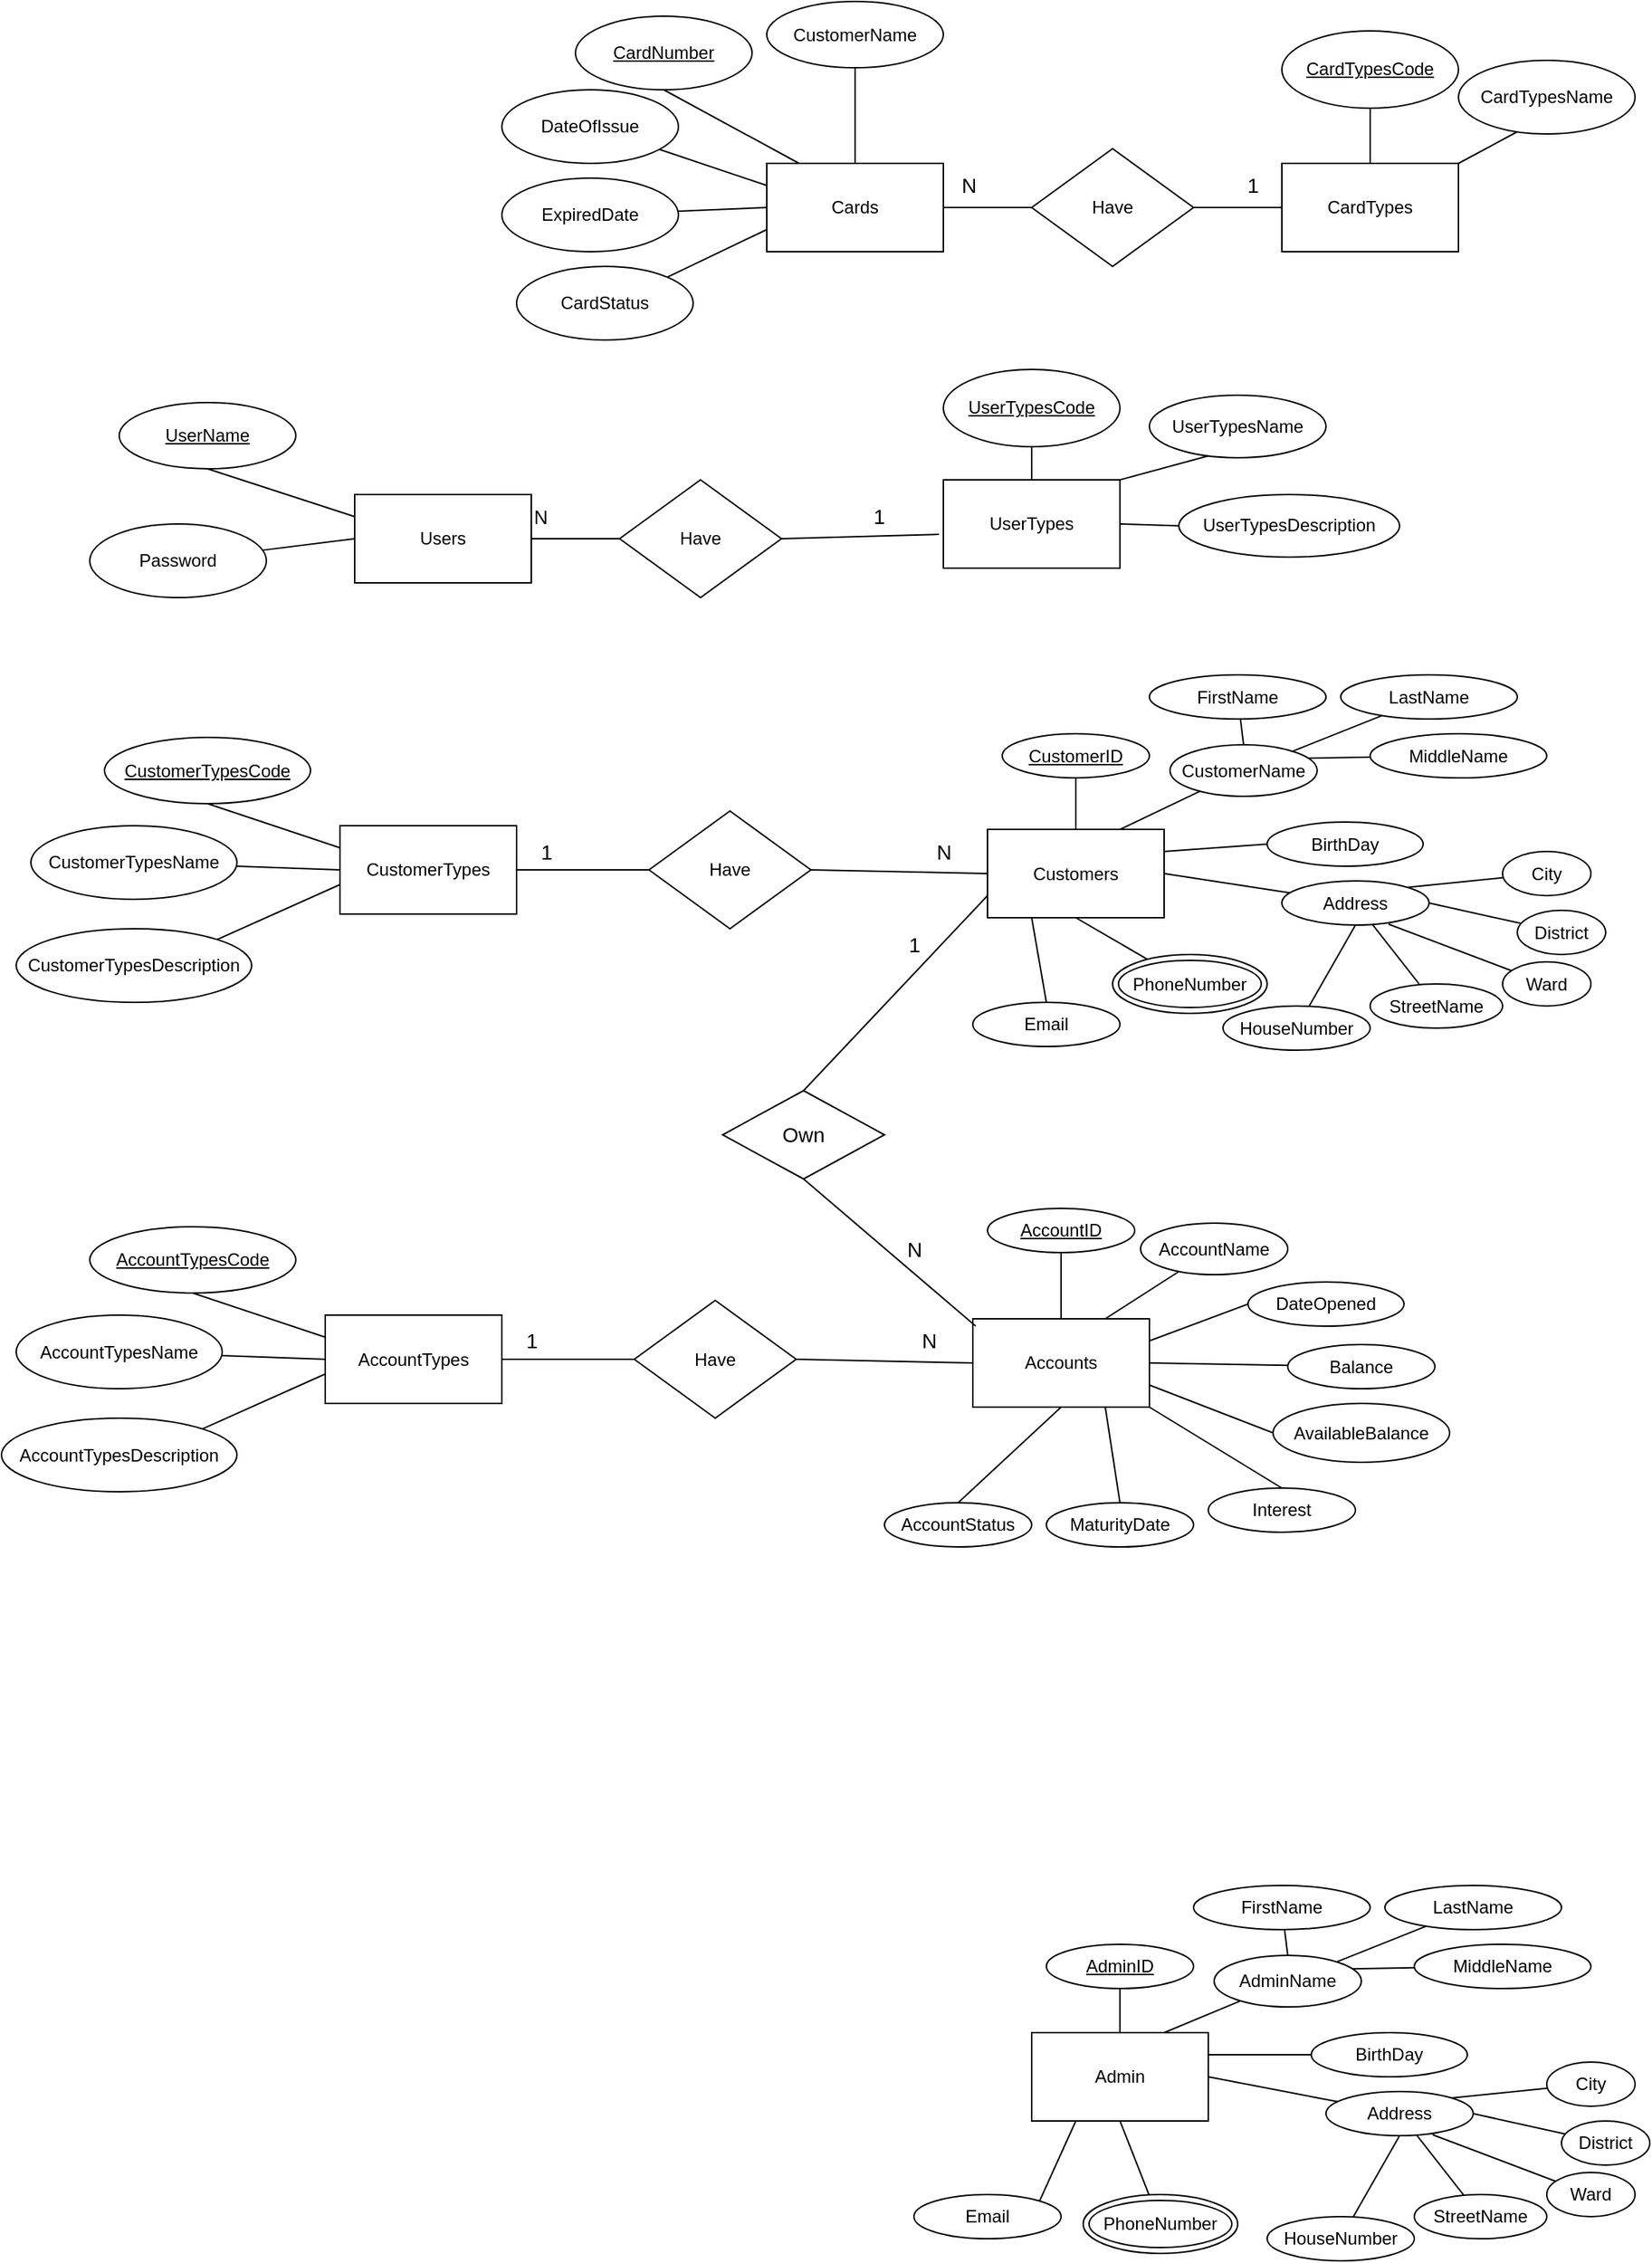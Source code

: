 <mxfile version="14.3.0" type="github">
  <diagram id="8FJ0bB70btWS82wDkIWX" name="Page-1">
    <mxGraphModel dx="2129" dy="794" grid="1" gridSize="10" guides="1" tooltips="1" connect="1" arrows="1" fold="1" page="1" pageScale="1" pageWidth="827" pageHeight="1169" math="0" shadow="0">
      <root>
        <mxCell id="0" />
        <mxCell id="1" parent="0" />
        <mxCell id="apnzIHP3aybxU7VDY7QM-1" value="Cards" style="rounded=0;whiteSpace=wrap;html=1;" parent="1" vertex="1">
          <mxGeometry x="140" y="150" width="120" height="60" as="geometry" />
        </mxCell>
        <mxCell id="apnzIHP3aybxU7VDY7QM-2" value="&lt;u&gt;CardNumber&lt;/u&gt;" style="ellipse;whiteSpace=wrap;html=1;" parent="1" vertex="1">
          <mxGeometry x="10" y="50" width="120" height="50" as="geometry" />
        </mxCell>
        <mxCell id="apnzIHP3aybxU7VDY7QM-3" value="CustomerName" style="ellipse;whiteSpace=wrap;html=1;" parent="1" vertex="1">
          <mxGeometry x="140" y="40" width="120" height="45" as="geometry" />
        </mxCell>
        <mxCell id="apnzIHP3aybxU7VDY7QM-6" value="" style="endArrow=none;html=1;entryX=0.5;entryY=1;entryDx=0;entryDy=0;exitX=0.183;exitY=0;exitDx=0;exitDy=0;exitPerimeter=0;" parent="1" source="apnzIHP3aybxU7VDY7QM-1" target="apnzIHP3aybxU7VDY7QM-2" edge="1">
          <mxGeometry width="50" height="50" relative="1" as="geometry">
            <mxPoint x="310" y="130" as="sourcePoint" />
            <mxPoint x="360" y="80" as="targetPoint" />
          </mxGeometry>
        </mxCell>
        <mxCell id="apnzIHP3aybxU7VDY7QM-7" value="" style="endArrow=none;html=1;entryX=0.5;entryY=1;entryDx=0;entryDy=0;exitX=0.5;exitY=0;exitDx=0;exitDy=0;" parent="1" source="apnzIHP3aybxU7VDY7QM-1" target="apnzIHP3aybxU7VDY7QM-3" edge="1">
          <mxGeometry width="50" height="50" relative="1" as="geometry">
            <mxPoint x="310" y="130" as="sourcePoint" />
            <mxPoint x="360" y="80" as="targetPoint" />
          </mxGeometry>
        </mxCell>
        <mxCell id="apnzIHP3aybxU7VDY7QM-8" value="CardTypes" style="rounded=0;whiteSpace=wrap;html=1;" parent="1" vertex="1">
          <mxGeometry x="490" y="150" width="120" height="60" as="geometry" />
        </mxCell>
        <mxCell id="apnzIHP3aybxU7VDY7QM-9" value="DateOfIssue" style="ellipse;whiteSpace=wrap;html=1;" parent="1" vertex="1">
          <mxGeometry x="-40" y="100" width="120" height="50" as="geometry" />
        </mxCell>
        <mxCell id="apnzIHP3aybxU7VDY7QM-10" value="" style="endArrow=none;html=1;entryX=0;entryY=0.25;entryDx=0;entryDy=0;" parent="1" source="apnzIHP3aybxU7VDY7QM-9" target="apnzIHP3aybxU7VDY7QM-1" edge="1">
          <mxGeometry width="50" height="50" relative="1" as="geometry">
            <mxPoint x="310" y="330" as="sourcePoint" />
            <mxPoint x="360" y="280" as="targetPoint" />
          </mxGeometry>
        </mxCell>
        <mxCell id="apnzIHP3aybxU7VDY7QM-11" value="ExpiredDate" style="ellipse;whiteSpace=wrap;html=1;" parent="1" vertex="1">
          <mxGeometry x="-40" y="160" width="120" height="50" as="geometry" />
        </mxCell>
        <mxCell id="apnzIHP3aybxU7VDY7QM-12" value="" style="endArrow=none;html=1;entryX=0;entryY=0.5;entryDx=0;entryDy=0;" parent="1" source="apnzIHP3aybxU7VDY7QM-11" target="apnzIHP3aybxU7VDY7QM-1" edge="1">
          <mxGeometry width="50" height="50" relative="1" as="geometry">
            <mxPoint x="310" y="330" as="sourcePoint" />
            <mxPoint x="360" y="280" as="targetPoint" />
          </mxGeometry>
        </mxCell>
        <mxCell id="apnzIHP3aybxU7VDY7QM-13" value="CardStatus" style="ellipse;whiteSpace=wrap;html=1;" parent="1" vertex="1">
          <mxGeometry x="-30" y="220" width="120" height="50" as="geometry" />
        </mxCell>
        <mxCell id="apnzIHP3aybxU7VDY7QM-14" value="" style="endArrow=none;html=1;entryX=0;entryY=0.75;entryDx=0;entryDy=0;exitX=1;exitY=0;exitDx=0;exitDy=0;" parent="1" source="apnzIHP3aybxU7VDY7QM-13" target="apnzIHP3aybxU7VDY7QM-1" edge="1">
          <mxGeometry width="50" height="50" relative="1" as="geometry">
            <mxPoint x="310" y="330" as="sourcePoint" />
            <mxPoint x="360" y="280" as="targetPoint" />
          </mxGeometry>
        </mxCell>
        <mxCell id="apnzIHP3aybxU7VDY7QM-15" value="CardTypesCode" style="ellipse;whiteSpace=wrap;html=1;fontStyle=4" parent="1" vertex="1">
          <mxGeometry x="490" y="60" width="120" height="52.5" as="geometry" />
        </mxCell>
        <mxCell id="apnzIHP3aybxU7VDY7QM-16" value="CardTypesName" style="ellipse;whiteSpace=wrap;html=1;" parent="1" vertex="1">
          <mxGeometry x="610" y="80" width="120" height="50" as="geometry" />
        </mxCell>
        <mxCell id="apnzIHP3aybxU7VDY7QM-17" value="" style="endArrow=none;html=1;exitX=0.5;exitY=0;exitDx=0;exitDy=0;" parent="1" source="apnzIHP3aybxU7VDY7QM-8" target="apnzIHP3aybxU7VDY7QM-15" edge="1">
          <mxGeometry width="50" height="50" relative="1" as="geometry">
            <mxPoint x="310" y="330" as="sourcePoint" />
            <mxPoint x="360" y="280" as="targetPoint" />
          </mxGeometry>
        </mxCell>
        <mxCell id="apnzIHP3aybxU7VDY7QM-18" value="" style="endArrow=none;html=1;entryX=0.333;entryY=0.97;entryDx=0;entryDy=0;entryPerimeter=0;exitX=1;exitY=0;exitDx=0;exitDy=0;" parent="1" source="apnzIHP3aybxU7VDY7QM-8" target="apnzIHP3aybxU7VDY7QM-16" edge="1">
          <mxGeometry width="50" height="50" relative="1" as="geometry">
            <mxPoint x="550" y="140" as="sourcePoint" />
            <mxPoint x="360" y="280" as="targetPoint" />
          </mxGeometry>
        </mxCell>
        <mxCell id="apnzIHP3aybxU7VDY7QM-21" value="Have" style="rhombus;whiteSpace=wrap;html=1;" parent="1" vertex="1">
          <mxGeometry x="320" y="140" width="110" height="80" as="geometry" />
        </mxCell>
        <mxCell id="apnzIHP3aybxU7VDY7QM-26" value="" style="endArrow=none;html=1;entryX=0;entryY=0.5;entryDx=0;entryDy=0;exitX=1;exitY=0.5;exitDx=0;exitDy=0;" parent="1" source="apnzIHP3aybxU7VDY7QM-21" target="apnzIHP3aybxU7VDY7QM-8" edge="1">
          <mxGeometry width="50" height="50" relative="1" as="geometry">
            <mxPoint x="310" y="330" as="sourcePoint" />
            <mxPoint x="360" y="280" as="targetPoint" />
          </mxGeometry>
        </mxCell>
        <mxCell id="apnzIHP3aybxU7VDY7QM-32" value="1" style="edgeLabel;html=1;align=center;verticalAlign=middle;resizable=0;points=[];fontSize=14;" parent="apnzIHP3aybxU7VDY7QM-26" vertex="1" connectable="0">
          <mxGeometry x="0.525" relative="1" as="geometry">
            <mxPoint x="-6" y="-15" as="offset" />
          </mxGeometry>
        </mxCell>
        <mxCell id="apnzIHP3aybxU7VDY7QM-27" value="" style="endArrow=none;html=1;entryX=0;entryY=0.5;entryDx=0;entryDy=0;exitX=1;exitY=0.5;exitDx=0;exitDy=0;" parent="1" source="apnzIHP3aybxU7VDY7QM-1" target="apnzIHP3aybxU7VDY7QM-21" edge="1">
          <mxGeometry width="50" height="50" relative="1" as="geometry">
            <mxPoint x="310" y="330" as="sourcePoint" />
            <mxPoint x="360" y="280" as="targetPoint" />
          </mxGeometry>
        </mxCell>
        <mxCell id="apnzIHP3aybxU7VDY7QM-31" value="N" style="edgeLabel;html=1;align=center;verticalAlign=middle;resizable=0;points=[];fontSize=14;" parent="apnzIHP3aybxU7VDY7QM-27" vertex="1" connectable="0">
          <mxGeometry x="-0.433" relative="1" as="geometry">
            <mxPoint y="-15" as="offset" />
          </mxGeometry>
        </mxCell>
        <mxCell id="dMuL6GvIcCYB4R016qpu-1" value="Users" style="rounded=0;whiteSpace=wrap;html=1;" parent="1" vertex="1">
          <mxGeometry x="-140" y="375" width="120" height="60" as="geometry" />
        </mxCell>
        <mxCell id="dMuL6GvIcCYB4R016qpu-3" value="&lt;u&gt;UserName&lt;/u&gt;" style="ellipse;whiteSpace=wrap;html=1;" parent="1" vertex="1">
          <mxGeometry x="-300" y="312.5" width="120" height="45" as="geometry" />
        </mxCell>
        <mxCell id="dMuL6GvIcCYB4R016qpu-5" value="" style="endArrow=none;html=1;entryX=0.5;entryY=1;entryDx=0;entryDy=0;exitX=0;exitY=0.25;exitDx=0;exitDy=0;" parent="1" source="dMuL6GvIcCYB4R016qpu-1" target="dMuL6GvIcCYB4R016qpu-3" edge="1">
          <mxGeometry width="50" height="50" relative="1" as="geometry">
            <mxPoint x="80" y="405" as="sourcePoint" />
            <mxPoint x="130" y="355" as="targetPoint" />
          </mxGeometry>
        </mxCell>
        <mxCell id="dMuL6GvIcCYB4R016qpu-6" value="Password" style="ellipse;whiteSpace=wrap;html=1;" parent="1" vertex="1">
          <mxGeometry x="-320" y="395" width="120" height="50" as="geometry" />
        </mxCell>
        <mxCell id="dMuL6GvIcCYB4R016qpu-7" value="" style="endArrow=none;html=1;entryX=0;entryY=0.5;entryDx=0;entryDy=0;" parent="1" source="dMuL6GvIcCYB4R016qpu-6" target="dMuL6GvIcCYB4R016qpu-1" edge="1">
          <mxGeometry width="50" height="50" relative="1" as="geometry">
            <mxPoint x="80" y="605" as="sourcePoint" />
            <mxPoint x="130" y="555" as="targetPoint" />
          </mxGeometry>
        </mxCell>
        <mxCell id="dMuL6GvIcCYB4R016qpu-19" value="UserTypes" style="rounded=0;whiteSpace=wrap;html=1;" parent="1" vertex="1">
          <mxGeometry x="260" y="365" width="120" height="60" as="geometry" />
        </mxCell>
        <mxCell id="dMuL6GvIcCYB4R016qpu-20" value="UserTypesCode" style="ellipse;whiteSpace=wrap;html=1;fontStyle=4" parent="1" vertex="1">
          <mxGeometry x="260" y="290" width="120" height="52.5" as="geometry" />
        </mxCell>
        <mxCell id="dMuL6GvIcCYB4R016qpu-21" value="UserTypesName" style="ellipse;whiteSpace=wrap;html=1;" parent="1" vertex="1">
          <mxGeometry x="400" y="307.5" width="120" height="42.5" as="geometry" />
        </mxCell>
        <mxCell id="dMuL6GvIcCYB4R016qpu-22" value="" style="endArrow=none;html=1;exitX=0.5;exitY=0;exitDx=0;exitDy=0;" parent="1" source="dMuL6GvIcCYB4R016qpu-19" target="dMuL6GvIcCYB4R016qpu-20" edge="1">
          <mxGeometry width="50" height="50" relative="1" as="geometry">
            <mxPoint x="80" y="560" as="sourcePoint" />
            <mxPoint x="130" y="510" as="targetPoint" />
          </mxGeometry>
        </mxCell>
        <mxCell id="dMuL6GvIcCYB4R016qpu-23" value="" style="endArrow=none;html=1;entryX=0.333;entryY=0.97;entryDx=0;entryDy=0;entryPerimeter=0;exitX=1;exitY=0;exitDx=0;exitDy=0;" parent="1" source="dMuL6GvIcCYB4R016qpu-19" target="dMuL6GvIcCYB4R016qpu-21" edge="1">
          <mxGeometry width="50" height="50" relative="1" as="geometry">
            <mxPoint x="320" y="370" as="sourcePoint" />
            <mxPoint x="130" y="510" as="targetPoint" />
          </mxGeometry>
        </mxCell>
        <mxCell id="dMuL6GvIcCYB4R016qpu-26" value="Have" style="rhombus;whiteSpace=wrap;html=1;" parent="1" vertex="1">
          <mxGeometry x="40" y="365" width="110" height="80" as="geometry" />
        </mxCell>
        <mxCell id="dMuL6GvIcCYB4R016qpu-29" value="" style="endArrow=none;html=1;entryX=-0.025;entryY=0.617;entryDx=0;entryDy=0;entryPerimeter=0;exitX=1;exitY=0.5;exitDx=0;exitDy=0;" parent="1" source="dMuL6GvIcCYB4R016qpu-26" target="dMuL6GvIcCYB4R016qpu-19" edge="1">
          <mxGeometry width="50" height="50" relative="1" as="geometry">
            <mxPoint x="120" y="345" as="sourcePoint" />
            <mxPoint x="170" y="295" as="targetPoint" />
          </mxGeometry>
        </mxCell>
        <mxCell id="dMuL6GvIcCYB4R016qpu-31" value="1" style="edgeLabel;html=1;align=center;verticalAlign=middle;resizable=0;points=[];fontSize=14;" parent="dMuL6GvIcCYB4R016qpu-29" vertex="1" connectable="0">
          <mxGeometry x="0.198" y="-1" relative="1" as="geometry">
            <mxPoint x="2.22" y="-14.22" as="offset" />
          </mxGeometry>
        </mxCell>
        <mxCell id="dMuL6GvIcCYB4R016qpu-30" value="" style="endArrow=none;html=1;exitX=1;exitY=0.5;exitDx=0;exitDy=0;entryX=0;entryY=0.5;entryDx=0;entryDy=0;" parent="1" source="dMuL6GvIcCYB4R016qpu-1" target="dMuL6GvIcCYB4R016qpu-26" edge="1">
          <mxGeometry width="50" height="50" relative="1" as="geometry">
            <mxPoint x="120" y="345" as="sourcePoint" />
            <mxPoint x="170" y="295" as="targetPoint" />
          </mxGeometry>
        </mxCell>
        <mxCell id="dMuL6GvIcCYB4R016qpu-33" value="N" style="edgeLabel;html=1;align=center;verticalAlign=middle;resizable=0;points=[];fontSize=13;" parent="dMuL6GvIcCYB4R016qpu-30" vertex="1" connectable="0">
          <mxGeometry x="-0.8" y="1" relative="1" as="geometry">
            <mxPoint y="-14" as="offset" />
          </mxGeometry>
        </mxCell>
        <mxCell id="WC9qsW2L4V1m9QsFSfCn-1" value="Admin" style="rounded=0;whiteSpace=wrap;html=1;" vertex="1" parent="1">
          <mxGeometry x="320" y="1420" width="120" height="60" as="geometry" />
        </mxCell>
        <mxCell id="WC9qsW2L4V1m9QsFSfCn-2" value="AdminID" style="ellipse;whiteSpace=wrap;html=1;fontStyle=4" vertex="1" parent="1">
          <mxGeometry x="330" y="1360" width="100" height="30" as="geometry" />
        </mxCell>
        <mxCell id="WC9qsW2L4V1m9QsFSfCn-3" value="AdminName" style="ellipse;whiteSpace=wrap;html=1;" vertex="1" parent="1">
          <mxGeometry x="444" y="1367.5" width="100" height="35" as="geometry" />
        </mxCell>
        <mxCell id="WC9qsW2L4V1m9QsFSfCn-4" value="BirthDay" style="ellipse;whiteSpace=wrap;html=1;" vertex="1" parent="1">
          <mxGeometry x="510" y="1420" width="106" height="30" as="geometry" />
        </mxCell>
        <mxCell id="WC9qsW2L4V1m9QsFSfCn-5" value="Address" style="ellipse;whiteSpace=wrap;html=1;" vertex="1" parent="1">
          <mxGeometry x="520" y="1460" width="100" height="30" as="geometry" />
        </mxCell>
        <mxCell id="WC9qsW2L4V1m9QsFSfCn-8" value="" style="endArrow=none;html=1;exitX=0.5;exitY=0;exitDx=0;exitDy=0;" edge="1" parent="1" source="WC9qsW2L4V1m9QsFSfCn-1" target="WC9qsW2L4V1m9QsFSfCn-2">
          <mxGeometry width="50" height="50" relative="1" as="geometry">
            <mxPoint x="450" y="1460" as="sourcePoint" />
            <mxPoint x="500" y="1410" as="targetPoint" />
          </mxGeometry>
        </mxCell>
        <mxCell id="WC9qsW2L4V1m9QsFSfCn-9" value="" style="endArrow=none;html=1;exitX=0.75;exitY=0;exitDx=0;exitDy=0;" edge="1" parent="1" source="WC9qsW2L4V1m9QsFSfCn-1" target="WC9qsW2L4V1m9QsFSfCn-3">
          <mxGeometry width="50" height="50" relative="1" as="geometry">
            <mxPoint x="450" y="1460" as="sourcePoint" />
            <mxPoint x="500" y="1410" as="targetPoint" />
          </mxGeometry>
        </mxCell>
        <mxCell id="WC9qsW2L4V1m9QsFSfCn-10" value="" style="endArrow=none;html=1;entryX=0;entryY=0.5;entryDx=0;entryDy=0;exitX=1;exitY=0.25;exitDx=0;exitDy=0;" edge="1" parent="1" source="WC9qsW2L4V1m9QsFSfCn-1" target="WC9qsW2L4V1m9QsFSfCn-4">
          <mxGeometry width="50" height="50" relative="1" as="geometry">
            <mxPoint x="460" y="1470" as="sourcePoint" />
            <mxPoint x="503.547" y="1463.468" as="targetPoint" />
          </mxGeometry>
        </mxCell>
        <mxCell id="WC9qsW2L4V1m9QsFSfCn-11" value="" style="endArrow=none;html=1;exitX=1;exitY=0.5;exitDx=0;exitDy=0;" edge="1" parent="1" source="WC9qsW2L4V1m9QsFSfCn-1" target="WC9qsW2L4V1m9QsFSfCn-5">
          <mxGeometry width="50" height="50" relative="1" as="geometry">
            <mxPoint x="450" y="1460" as="sourcePoint" />
            <mxPoint x="500" y="1410" as="targetPoint" />
          </mxGeometry>
        </mxCell>
        <mxCell id="WC9qsW2L4V1m9QsFSfCn-12" value="" style="endArrow=none;html=1;entryX=0.5;entryY=1;entryDx=0;entryDy=0;" edge="1" parent="1" source="WC9qsW2L4V1m9QsFSfCn-23" target="WC9qsW2L4V1m9QsFSfCn-1">
          <mxGeometry width="50" height="50" relative="1" as="geometry">
            <mxPoint x="378.988" y="1520.282" as="sourcePoint" />
            <mxPoint x="500" y="1410" as="targetPoint" />
          </mxGeometry>
        </mxCell>
        <mxCell id="WC9qsW2L4V1m9QsFSfCn-23" value="PhoneNumber" style="ellipse;shape=doubleEllipse;whiteSpace=wrap;html=1;shadow=0;sketch=0;strokeWidth=1;align=center;" vertex="1" parent="1">
          <mxGeometry x="355" y="1530" width="105" height="40" as="geometry" />
        </mxCell>
        <mxCell id="WC9qsW2L4V1m9QsFSfCn-25" value="FirstName" style="ellipse;whiteSpace=wrap;html=1;" vertex="1" parent="1">
          <mxGeometry x="430" y="1320" width="120" height="30" as="geometry" />
        </mxCell>
        <mxCell id="WC9qsW2L4V1m9QsFSfCn-26" value="LastName" style="ellipse;whiteSpace=wrap;html=1;" vertex="1" parent="1">
          <mxGeometry x="560" y="1320" width="120" height="30" as="geometry" />
        </mxCell>
        <mxCell id="WC9qsW2L4V1m9QsFSfCn-27" value="MiddleName" style="ellipse;whiteSpace=wrap;html=1;" vertex="1" parent="1">
          <mxGeometry x="580" y="1360" width="120" height="30" as="geometry" />
        </mxCell>
        <mxCell id="WC9qsW2L4V1m9QsFSfCn-28" value="" style="endArrow=none;html=1;exitX=0.942;exitY=0.26;exitDx=0;exitDy=0;exitPerimeter=0;" edge="1" parent="1" source="WC9qsW2L4V1m9QsFSfCn-3" target="WC9qsW2L4V1m9QsFSfCn-27">
          <mxGeometry width="50" height="50" relative="1" as="geometry">
            <mxPoint x="770" y="1490" as="sourcePoint" />
            <mxPoint x="820" y="1440" as="targetPoint" />
          </mxGeometry>
        </mxCell>
        <mxCell id="WC9qsW2L4V1m9QsFSfCn-29" value="" style="endArrow=none;html=1;" edge="1" parent="1" source="WC9qsW2L4V1m9QsFSfCn-3" target="WC9qsW2L4V1m9QsFSfCn-26">
          <mxGeometry width="50" height="50" relative="1" as="geometry">
            <mxPoint x="550" y="1351.45" as="sourcePoint" />
            <mxPoint x="607.075" y="1349.999" as="targetPoint" />
          </mxGeometry>
        </mxCell>
        <mxCell id="WC9qsW2L4V1m9QsFSfCn-30" value="" style="endArrow=none;html=1;exitX=0.5;exitY=0;exitDx=0;exitDy=0;" edge="1" parent="1" source="WC9qsW2L4V1m9QsFSfCn-3" target="WC9qsW2L4V1m9QsFSfCn-25">
          <mxGeometry width="50" height="50" relative="1" as="geometry">
            <mxPoint x="501.46" y="1365.73" as="sourcePoint" />
            <mxPoint x="558.535" y="1364.279" as="targetPoint" />
          </mxGeometry>
        </mxCell>
        <mxCell id="WC9qsW2L4V1m9QsFSfCn-31" value="HouseNumber" style="ellipse;whiteSpace=wrap;html=1;" vertex="1" parent="1">
          <mxGeometry x="480" y="1545" width="100" height="30" as="geometry" />
        </mxCell>
        <mxCell id="WC9qsW2L4V1m9QsFSfCn-32" value="StreetName" style="ellipse;whiteSpace=wrap;html=1;" vertex="1" parent="1">
          <mxGeometry x="580" y="1530" width="90" height="30" as="geometry" />
        </mxCell>
        <mxCell id="WC9qsW2L4V1m9QsFSfCn-33" value="Ward" style="ellipse;whiteSpace=wrap;html=1;" vertex="1" parent="1">
          <mxGeometry x="670" y="1515" width="60" height="30" as="geometry" />
        </mxCell>
        <mxCell id="WC9qsW2L4V1m9QsFSfCn-34" value="District" style="ellipse;whiteSpace=wrap;html=1;" vertex="1" parent="1">
          <mxGeometry x="680" y="1480" width="60" height="30" as="geometry" />
        </mxCell>
        <mxCell id="WC9qsW2L4V1m9QsFSfCn-36" value="" style="endArrow=none;html=1;entryX=0.5;entryY=1;entryDx=0;entryDy=0;" edge="1" parent="1" source="WC9qsW2L4V1m9QsFSfCn-31" target="WC9qsW2L4V1m9QsFSfCn-5">
          <mxGeometry width="50" height="50" relative="1" as="geometry">
            <mxPoint x="490" y="1450" as="sourcePoint" />
            <mxPoint x="553.167" y="1502.639" as="targetPoint" />
          </mxGeometry>
        </mxCell>
        <mxCell id="WC9qsW2L4V1m9QsFSfCn-37" value="" style="endArrow=none;html=1;" edge="1" parent="1" source="WC9qsW2L4V1m9QsFSfCn-5" target="WC9qsW2L4V1m9QsFSfCn-32">
          <mxGeometry width="50" height="50" relative="1" as="geometry">
            <mxPoint x="560" y="1540" as="sourcePoint" />
            <mxPoint x="563.167" y="1512.639" as="targetPoint" />
          </mxGeometry>
        </mxCell>
        <mxCell id="WC9qsW2L4V1m9QsFSfCn-38" value="" style="endArrow=none;html=1;exitX=0.725;exitY=0.98;exitDx=0;exitDy=0;exitPerimeter=0;" edge="1" parent="1" source="WC9qsW2L4V1m9QsFSfCn-5" target="WC9qsW2L4V1m9QsFSfCn-33">
          <mxGeometry width="50" height="50" relative="1" as="geometry">
            <mxPoint x="510" y="1470" as="sourcePoint" />
            <mxPoint x="573.167" y="1522.639" as="targetPoint" />
          </mxGeometry>
        </mxCell>
        <mxCell id="WC9qsW2L4V1m9QsFSfCn-39" value="" style="endArrow=none;html=1;entryX=1;entryY=0.5;entryDx=0;entryDy=0;" edge="1" parent="1" source="WC9qsW2L4V1m9QsFSfCn-34" target="WC9qsW2L4V1m9QsFSfCn-5">
          <mxGeometry width="50" height="50" relative="1" as="geometry">
            <mxPoint x="520" y="1480" as="sourcePoint" />
            <mxPoint x="583.167" y="1532.639" as="targetPoint" />
          </mxGeometry>
        </mxCell>
        <mxCell id="WC9qsW2L4V1m9QsFSfCn-40" value="City" style="ellipse;whiteSpace=wrap;html=1;" vertex="1" parent="1">
          <mxGeometry x="670" y="1440" width="60" height="30" as="geometry" />
        </mxCell>
        <mxCell id="WC9qsW2L4V1m9QsFSfCn-41" value="" style="endArrow=none;html=1;entryX=1;entryY=0;entryDx=0;entryDy=0;" edge="1" parent="1" source="WC9qsW2L4V1m9QsFSfCn-40" target="WC9qsW2L4V1m9QsFSfCn-5">
          <mxGeometry width="50" height="50" relative="1" as="geometry">
            <mxPoint x="797.905" y="1562.597" as="sourcePoint" />
            <mxPoint x="640" y="1525" as="targetPoint" />
          </mxGeometry>
        </mxCell>
        <mxCell id="WC9qsW2L4V1m9QsFSfCn-42" value="CustomerTypes" style="rounded=0;whiteSpace=wrap;html=1;" vertex="1" parent="1">
          <mxGeometry x="-150" y="600" width="120" height="60" as="geometry" />
        </mxCell>
        <mxCell id="WC9qsW2L4V1m9QsFSfCn-43" value="&lt;u&gt;CustomerTypesCode&lt;/u&gt;" style="ellipse;whiteSpace=wrap;html=1;" vertex="1" parent="1">
          <mxGeometry x="-310" y="540" width="140" height="45" as="geometry" />
        </mxCell>
        <mxCell id="WC9qsW2L4V1m9QsFSfCn-44" value="" style="endArrow=none;html=1;entryX=0.5;entryY=1;entryDx=0;entryDy=0;exitX=0;exitY=0.25;exitDx=0;exitDy=0;" edge="1" parent="1" source="WC9qsW2L4V1m9QsFSfCn-42" target="WC9qsW2L4V1m9QsFSfCn-43">
          <mxGeometry width="50" height="50" relative="1" as="geometry">
            <mxPoint x="80" y="633.75" as="sourcePoint" />
            <mxPoint x="130" y="583.75" as="targetPoint" />
          </mxGeometry>
        </mxCell>
        <mxCell id="WC9qsW2L4V1m9QsFSfCn-45" value="CustomerTypesName" style="ellipse;whiteSpace=wrap;html=1;" vertex="1" parent="1">
          <mxGeometry x="-360" y="600" width="140" height="50" as="geometry" />
        </mxCell>
        <mxCell id="WC9qsW2L4V1m9QsFSfCn-46" value="" style="endArrow=none;html=1;entryX=0;entryY=0.5;entryDx=0;entryDy=0;" edge="1" parent="1" source="WC9qsW2L4V1m9QsFSfCn-45" target="WC9qsW2L4V1m9QsFSfCn-42">
          <mxGeometry width="50" height="50" relative="1" as="geometry">
            <mxPoint x="80" y="833.75" as="sourcePoint" />
            <mxPoint x="130" y="783.75" as="targetPoint" />
          </mxGeometry>
        </mxCell>
        <mxCell id="WC9qsW2L4V1m9QsFSfCn-47" value="CustomerTypesDescription" style="ellipse;whiteSpace=wrap;html=1;" vertex="1" parent="1">
          <mxGeometry x="-370" y="670" width="160" height="50" as="geometry" />
        </mxCell>
        <mxCell id="WC9qsW2L4V1m9QsFSfCn-48" value="" style="endArrow=none;html=1;exitX=1;exitY=0;exitDx=0;exitDy=0;" edge="1" parent="1" source="WC9qsW2L4V1m9QsFSfCn-47">
          <mxGeometry width="50" height="50" relative="1" as="geometry">
            <mxPoint x="-222.593" y="648.259" as="sourcePoint" />
            <mxPoint x="-150" y="640" as="targetPoint" />
          </mxGeometry>
        </mxCell>
        <mxCell id="WC9qsW2L4V1m9QsFSfCn-49" value="UserTypesDescription" style="ellipse;whiteSpace=wrap;html=1;" vertex="1" parent="1">
          <mxGeometry x="420" y="375" width="150" height="42.5" as="geometry" />
        </mxCell>
        <mxCell id="WC9qsW2L4V1m9QsFSfCn-50" value="" style="endArrow=none;html=1;exitX=1;exitY=0.5;exitDx=0;exitDy=0;entryX=0;entryY=0.5;entryDx=0;entryDy=0;" edge="1" parent="1" source="dMuL6GvIcCYB4R016qpu-19" target="WC9qsW2L4V1m9QsFSfCn-49">
          <mxGeometry width="50" height="50" relative="1" as="geometry">
            <mxPoint x="390" y="375" as="sourcePoint" />
            <mxPoint x="410" y="404" as="targetPoint" />
          </mxGeometry>
        </mxCell>
        <mxCell id="WC9qsW2L4V1m9QsFSfCn-51" value="Email" style="ellipse;whiteSpace=wrap;html=1;" vertex="1" parent="1">
          <mxGeometry x="240" y="1530" width="100" height="30" as="geometry" />
        </mxCell>
        <mxCell id="WC9qsW2L4V1m9QsFSfCn-52" value="" style="endArrow=none;html=1;exitX=1;exitY=0;exitDx=0;exitDy=0;entryX=0.25;entryY=1;entryDx=0;entryDy=0;" edge="1" parent="1" source="WC9qsW2L4V1m9QsFSfCn-51" target="WC9qsW2L4V1m9QsFSfCn-1">
          <mxGeometry width="50" height="50" relative="1" as="geometry">
            <mxPoint x="260" y="1440" as="sourcePoint" />
            <mxPoint x="310" y="1390" as="targetPoint" />
          </mxGeometry>
        </mxCell>
        <mxCell id="WC9qsW2L4V1m9QsFSfCn-53" value="Customers" style="rounded=0;whiteSpace=wrap;html=1;" vertex="1" parent="1">
          <mxGeometry x="290" y="602.5" width="120" height="60" as="geometry" />
        </mxCell>
        <mxCell id="WC9qsW2L4V1m9QsFSfCn-54" value="CustomerID" style="ellipse;whiteSpace=wrap;html=1;fontStyle=4" vertex="1" parent="1">
          <mxGeometry x="300" y="537.5" width="100" height="30" as="geometry" />
        </mxCell>
        <mxCell id="WC9qsW2L4V1m9QsFSfCn-55" value="CustomerName" style="ellipse;whiteSpace=wrap;html=1;" vertex="1" parent="1">
          <mxGeometry x="414" y="545" width="100" height="35" as="geometry" />
        </mxCell>
        <mxCell id="WC9qsW2L4V1m9QsFSfCn-56" value="BirthDay" style="ellipse;whiteSpace=wrap;html=1;" vertex="1" parent="1">
          <mxGeometry x="480" y="597.5" width="106" height="30" as="geometry" />
        </mxCell>
        <mxCell id="WC9qsW2L4V1m9QsFSfCn-57" value="Address" style="ellipse;whiteSpace=wrap;html=1;" vertex="1" parent="1">
          <mxGeometry x="490" y="637.5" width="100" height="30" as="geometry" />
        </mxCell>
        <mxCell id="WC9qsW2L4V1m9QsFSfCn-58" value="" style="endArrow=none;html=1;exitX=0.5;exitY=0;exitDx=0;exitDy=0;" edge="1" parent="1" source="WC9qsW2L4V1m9QsFSfCn-53" target="WC9qsW2L4V1m9QsFSfCn-54">
          <mxGeometry width="50" height="50" relative="1" as="geometry">
            <mxPoint x="420" y="637.5" as="sourcePoint" />
            <mxPoint x="470" y="587.5" as="targetPoint" />
          </mxGeometry>
        </mxCell>
        <mxCell id="WC9qsW2L4V1m9QsFSfCn-59" value="" style="endArrow=none;html=1;exitX=0.75;exitY=0;exitDx=0;exitDy=0;" edge="1" parent="1" source="WC9qsW2L4V1m9QsFSfCn-53" target="WC9qsW2L4V1m9QsFSfCn-55">
          <mxGeometry width="50" height="50" relative="1" as="geometry">
            <mxPoint x="420" y="637.5" as="sourcePoint" />
            <mxPoint x="470" y="587.5" as="targetPoint" />
          </mxGeometry>
        </mxCell>
        <mxCell id="WC9qsW2L4V1m9QsFSfCn-60" value="" style="endArrow=none;html=1;entryX=0;entryY=0.5;entryDx=0;entryDy=0;exitX=1;exitY=0.25;exitDx=0;exitDy=0;" edge="1" parent="1" source="WC9qsW2L4V1m9QsFSfCn-53" target="WC9qsW2L4V1m9QsFSfCn-56">
          <mxGeometry width="50" height="50" relative="1" as="geometry">
            <mxPoint x="430" y="647.5" as="sourcePoint" />
            <mxPoint x="473.547" y="640.968" as="targetPoint" />
          </mxGeometry>
        </mxCell>
        <mxCell id="WC9qsW2L4V1m9QsFSfCn-61" value="" style="endArrow=none;html=1;exitX=1;exitY=0.5;exitDx=0;exitDy=0;" edge="1" parent="1" source="WC9qsW2L4V1m9QsFSfCn-53" target="WC9qsW2L4V1m9QsFSfCn-57">
          <mxGeometry width="50" height="50" relative="1" as="geometry">
            <mxPoint x="420" y="637.5" as="sourcePoint" />
            <mxPoint x="470" y="587.5" as="targetPoint" />
          </mxGeometry>
        </mxCell>
        <mxCell id="WC9qsW2L4V1m9QsFSfCn-62" value="" style="endArrow=none;html=1;entryX=0.5;entryY=1;entryDx=0;entryDy=0;" edge="1" parent="1" source="WC9qsW2L4V1m9QsFSfCn-63" target="WC9qsW2L4V1m9QsFSfCn-53">
          <mxGeometry width="50" height="50" relative="1" as="geometry">
            <mxPoint x="348.988" y="697.782" as="sourcePoint" />
            <mxPoint x="470" y="587.5" as="targetPoint" />
          </mxGeometry>
        </mxCell>
        <mxCell id="WC9qsW2L4V1m9QsFSfCn-63" value="PhoneNumber" style="ellipse;shape=doubleEllipse;whiteSpace=wrap;html=1;shadow=0;sketch=0;strokeWidth=1;align=center;" vertex="1" parent="1">
          <mxGeometry x="375" y="687.5" width="105" height="40" as="geometry" />
        </mxCell>
        <mxCell id="WC9qsW2L4V1m9QsFSfCn-64" value="FirstName" style="ellipse;whiteSpace=wrap;html=1;" vertex="1" parent="1">
          <mxGeometry x="400" y="497.5" width="120" height="30" as="geometry" />
        </mxCell>
        <mxCell id="WC9qsW2L4V1m9QsFSfCn-65" value="LastName" style="ellipse;whiteSpace=wrap;html=1;" vertex="1" parent="1">
          <mxGeometry x="530" y="497.5" width="120" height="30" as="geometry" />
        </mxCell>
        <mxCell id="WC9qsW2L4V1m9QsFSfCn-66" value="MiddleName" style="ellipse;whiteSpace=wrap;html=1;" vertex="1" parent="1">
          <mxGeometry x="550" y="537.5" width="120" height="30" as="geometry" />
        </mxCell>
        <mxCell id="WC9qsW2L4V1m9QsFSfCn-67" value="" style="endArrow=none;html=1;exitX=0.942;exitY=0.26;exitDx=0;exitDy=0;exitPerimeter=0;" edge="1" parent="1" source="WC9qsW2L4V1m9QsFSfCn-55" target="WC9qsW2L4V1m9QsFSfCn-66">
          <mxGeometry width="50" height="50" relative="1" as="geometry">
            <mxPoint x="740" y="667.5" as="sourcePoint" />
            <mxPoint x="790" y="617.5" as="targetPoint" />
          </mxGeometry>
        </mxCell>
        <mxCell id="WC9qsW2L4V1m9QsFSfCn-68" value="" style="endArrow=none;html=1;" edge="1" parent="1" source="WC9qsW2L4V1m9QsFSfCn-55" target="WC9qsW2L4V1m9QsFSfCn-65">
          <mxGeometry width="50" height="50" relative="1" as="geometry">
            <mxPoint x="520" y="528.95" as="sourcePoint" />
            <mxPoint x="577.075" y="527.499" as="targetPoint" />
          </mxGeometry>
        </mxCell>
        <mxCell id="WC9qsW2L4V1m9QsFSfCn-69" value="" style="endArrow=none;html=1;exitX=0.5;exitY=0;exitDx=0;exitDy=0;" edge="1" parent="1" source="WC9qsW2L4V1m9QsFSfCn-55" target="WC9qsW2L4V1m9QsFSfCn-64">
          <mxGeometry width="50" height="50" relative="1" as="geometry">
            <mxPoint x="471.46" y="543.23" as="sourcePoint" />
            <mxPoint x="528.535" y="541.779" as="targetPoint" />
          </mxGeometry>
        </mxCell>
        <mxCell id="WC9qsW2L4V1m9QsFSfCn-70" value="HouseNumber" style="ellipse;whiteSpace=wrap;html=1;" vertex="1" parent="1">
          <mxGeometry x="450" y="722.5" width="100" height="30" as="geometry" />
        </mxCell>
        <mxCell id="WC9qsW2L4V1m9QsFSfCn-71" value="StreetName" style="ellipse;whiteSpace=wrap;html=1;" vertex="1" parent="1">
          <mxGeometry x="550" y="707.5" width="90" height="30" as="geometry" />
        </mxCell>
        <mxCell id="WC9qsW2L4V1m9QsFSfCn-72" value="Ward" style="ellipse;whiteSpace=wrap;html=1;" vertex="1" parent="1">
          <mxGeometry x="640" y="692.5" width="60" height="30" as="geometry" />
        </mxCell>
        <mxCell id="WC9qsW2L4V1m9QsFSfCn-73" value="District" style="ellipse;whiteSpace=wrap;html=1;" vertex="1" parent="1">
          <mxGeometry x="650" y="657.5" width="60" height="30" as="geometry" />
        </mxCell>
        <mxCell id="WC9qsW2L4V1m9QsFSfCn-74" value="" style="endArrow=none;html=1;entryX=0.5;entryY=1;entryDx=0;entryDy=0;" edge="1" parent="1" source="WC9qsW2L4V1m9QsFSfCn-70" target="WC9qsW2L4V1m9QsFSfCn-57">
          <mxGeometry width="50" height="50" relative="1" as="geometry">
            <mxPoint x="460" y="627.5" as="sourcePoint" />
            <mxPoint x="523.167" y="680.139" as="targetPoint" />
          </mxGeometry>
        </mxCell>
        <mxCell id="WC9qsW2L4V1m9QsFSfCn-75" value="" style="endArrow=none;html=1;" edge="1" parent="1" source="WC9qsW2L4V1m9QsFSfCn-57" target="WC9qsW2L4V1m9QsFSfCn-71">
          <mxGeometry width="50" height="50" relative="1" as="geometry">
            <mxPoint x="530" y="717.5" as="sourcePoint" />
            <mxPoint x="533.167" y="690.139" as="targetPoint" />
          </mxGeometry>
        </mxCell>
        <mxCell id="WC9qsW2L4V1m9QsFSfCn-76" value="" style="endArrow=none;html=1;exitX=0.725;exitY=0.98;exitDx=0;exitDy=0;exitPerimeter=0;" edge="1" parent="1" source="WC9qsW2L4V1m9QsFSfCn-57" target="WC9qsW2L4V1m9QsFSfCn-72">
          <mxGeometry width="50" height="50" relative="1" as="geometry">
            <mxPoint x="480" y="647.5" as="sourcePoint" />
            <mxPoint x="543.167" y="700.139" as="targetPoint" />
          </mxGeometry>
        </mxCell>
        <mxCell id="WC9qsW2L4V1m9QsFSfCn-77" value="" style="endArrow=none;html=1;entryX=1;entryY=0.5;entryDx=0;entryDy=0;" edge="1" parent="1" source="WC9qsW2L4V1m9QsFSfCn-73" target="WC9qsW2L4V1m9QsFSfCn-57">
          <mxGeometry width="50" height="50" relative="1" as="geometry">
            <mxPoint x="490" y="657.5" as="sourcePoint" />
            <mxPoint x="553.167" y="710.139" as="targetPoint" />
          </mxGeometry>
        </mxCell>
        <mxCell id="WC9qsW2L4V1m9QsFSfCn-78" value="City" style="ellipse;whiteSpace=wrap;html=1;" vertex="1" parent="1">
          <mxGeometry x="640" y="617.5" width="60" height="30" as="geometry" />
        </mxCell>
        <mxCell id="WC9qsW2L4V1m9QsFSfCn-79" value="" style="endArrow=none;html=1;entryX=1;entryY=0;entryDx=0;entryDy=0;" edge="1" parent="1" source="WC9qsW2L4V1m9QsFSfCn-78" target="WC9qsW2L4V1m9QsFSfCn-57">
          <mxGeometry width="50" height="50" relative="1" as="geometry">
            <mxPoint x="767.905" y="740.097" as="sourcePoint" />
            <mxPoint x="610" y="702.5" as="targetPoint" />
          </mxGeometry>
        </mxCell>
        <mxCell id="WC9qsW2L4V1m9QsFSfCn-80" value="Email" style="ellipse;whiteSpace=wrap;html=1;" vertex="1" parent="1">
          <mxGeometry x="280" y="720" width="100" height="30" as="geometry" />
        </mxCell>
        <mxCell id="WC9qsW2L4V1m9QsFSfCn-81" value="" style="endArrow=none;html=1;exitX=0.5;exitY=0;exitDx=0;exitDy=0;entryX=0.25;entryY=1;entryDx=0;entryDy=0;" edge="1" parent="1" source="WC9qsW2L4V1m9QsFSfCn-80" target="WC9qsW2L4V1m9QsFSfCn-53">
          <mxGeometry width="50" height="50" relative="1" as="geometry">
            <mxPoint x="230" y="617.5" as="sourcePoint" />
            <mxPoint x="280" y="567.5" as="targetPoint" />
          </mxGeometry>
        </mxCell>
        <mxCell id="WC9qsW2L4V1m9QsFSfCn-82" value="Have" style="rhombus;whiteSpace=wrap;html=1;" vertex="1" parent="1">
          <mxGeometry x="60" y="590" width="110" height="80" as="geometry" />
        </mxCell>
        <mxCell id="WC9qsW2L4V1m9QsFSfCn-83" value="" style="endArrow=none;html=1;entryX=0;entryY=0.5;entryDx=0;entryDy=0;exitX=1;exitY=0.5;exitDx=0;exitDy=0;" edge="1" parent="1" source="WC9qsW2L4V1m9QsFSfCn-82" target="WC9qsW2L4V1m9QsFSfCn-53">
          <mxGeometry width="50" height="50" relative="1" as="geometry">
            <mxPoint x="220" y="750" as="sourcePoint" />
            <mxPoint x="270" y="700" as="targetPoint" />
          </mxGeometry>
        </mxCell>
        <mxCell id="WC9qsW2L4V1m9QsFSfCn-86" value="N" style="edgeLabel;html=1;align=center;verticalAlign=middle;resizable=0;points=[];fontSize=14;" vertex="1" connectable="0" parent="WC9qsW2L4V1m9QsFSfCn-83">
          <mxGeometry x="-0.167" relative="1" as="geometry">
            <mxPoint x="40.01" y="-13.54" as="offset" />
          </mxGeometry>
        </mxCell>
        <mxCell id="WC9qsW2L4V1m9QsFSfCn-84" value="" style="endArrow=none;html=1;entryX=0;entryY=0.5;entryDx=0;entryDy=0;exitX=1;exitY=0.5;exitDx=0;exitDy=0;" edge="1" parent="1" source="WC9qsW2L4V1m9QsFSfCn-42" target="WC9qsW2L4V1m9QsFSfCn-82">
          <mxGeometry width="50" height="50" relative="1" as="geometry">
            <mxPoint x="170" y="640" as="sourcePoint" />
            <mxPoint x="300" y="642.5" as="targetPoint" />
          </mxGeometry>
        </mxCell>
        <mxCell id="WC9qsW2L4V1m9QsFSfCn-85" value="1" style="edgeLabel;html=1;align=center;verticalAlign=middle;resizable=0;points=[];fontSize=14;" vertex="1" connectable="0" parent="WC9qsW2L4V1m9QsFSfCn-84">
          <mxGeometry x="-0.333" y="-3" relative="1" as="geometry">
            <mxPoint x="-10" y="-15.5" as="offset" />
          </mxGeometry>
        </mxCell>
        <mxCell id="WC9qsW2L4V1m9QsFSfCn-87" value="AccountTypes" style="rounded=0;whiteSpace=wrap;html=1;" vertex="1" parent="1">
          <mxGeometry x="-160" y="932.5" width="120" height="60" as="geometry" />
        </mxCell>
        <mxCell id="WC9qsW2L4V1m9QsFSfCn-88" value="Account&lt;span&gt;TypesCode&lt;/span&gt;" style="ellipse;whiteSpace=wrap;html=1;fontStyle=4" vertex="1" parent="1">
          <mxGeometry x="-320" y="872.5" width="140" height="45" as="geometry" />
        </mxCell>
        <mxCell id="WC9qsW2L4V1m9QsFSfCn-89" value="" style="endArrow=none;html=1;entryX=0.5;entryY=1;entryDx=0;entryDy=0;exitX=0;exitY=0.25;exitDx=0;exitDy=0;" edge="1" parent="1" source="WC9qsW2L4V1m9QsFSfCn-87" target="WC9qsW2L4V1m9QsFSfCn-88">
          <mxGeometry width="50" height="50" relative="1" as="geometry">
            <mxPoint x="70" y="966.25" as="sourcePoint" />
            <mxPoint x="120" y="916.25" as="targetPoint" />
          </mxGeometry>
        </mxCell>
        <mxCell id="WC9qsW2L4V1m9QsFSfCn-90" value="AccountTypesName" style="ellipse;whiteSpace=wrap;html=1;" vertex="1" parent="1">
          <mxGeometry x="-370" y="932.5" width="140" height="50" as="geometry" />
        </mxCell>
        <mxCell id="WC9qsW2L4V1m9QsFSfCn-91" value="" style="endArrow=none;html=1;entryX=0;entryY=0.5;entryDx=0;entryDy=0;" edge="1" parent="1" source="WC9qsW2L4V1m9QsFSfCn-90" target="WC9qsW2L4V1m9QsFSfCn-87">
          <mxGeometry width="50" height="50" relative="1" as="geometry">
            <mxPoint x="70" y="1166.25" as="sourcePoint" />
            <mxPoint x="120" y="1116.25" as="targetPoint" />
          </mxGeometry>
        </mxCell>
        <mxCell id="WC9qsW2L4V1m9QsFSfCn-92" value="AccountTypesDescription" style="ellipse;whiteSpace=wrap;html=1;" vertex="1" parent="1">
          <mxGeometry x="-380" y="1002.5" width="160" height="50" as="geometry" />
        </mxCell>
        <mxCell id="WC9qsW2L4V1m9QsFSfCn-93" value="" style="endArrow=none;html=1;exitX=1;exitY=0;exitDx=0;exitDy=0;" edge="1" parent="1" source="WC9qsW2L4V1m9QsFSfCn-92">
          <mxGeometry width="50" height="50" relative="1" as="geometry">
            <mxPoint x="-232.593" y="980.759" as="sourcePoint" />
            <mxPoint x="-160" y="972.5" as="targetPoint" />
          </mxGeometry>
        </mxCell>
        <mxCell id="WC9qsW2L4V1m9QsFSfCn-94" value="Accounts" style="rounded=0;whiteSpace=wrap;html=1;" vertex="1" parent="1">
          <mxGeometry x="280" y="935" width="120" height="60" as="geometry" />
        </mxCell>
        <mxCell id="WC9qsW2L4V1m9QsFSfCn-95" value="AccountID" style="ellipse;whiteSpace=wrap;html=1;fontStyle=4" vertex="1" parent="1">
          <mxGeometry x="290" y="860" width="100" height="30" as="geometry" />
        </mxCell>
        <mxCell id="WC9qsW2L4V1m9QsFSfCn-96" value="AccountName" style="ellipse;whiteSpace=wrap;html=1;" vertex="1" parent="1">
          <mxGeometry x="394" y="870" width="100" height="35" as="geometry" />
        </mxCell>
        <mxCell id="WC9qsW2L4V1m9QsFSfCn-97" value="DateOpened" style="ellipse;whiteSpace=wrap;html=1;" vertex="1" parent="1">
          <mxGeometry x="467" y="910" width="106" height="30" as="geometry" />
        </mxCell>
        <mxCell id="WC9qsW2L4V1m9QsFSfCn-98" value="Balance" style="ellipse;whiteSpace=wrap;html=1;" vertex="1" parent="1">
          <mxGeometry x="494" y="952.5" width="100" height="30" as="geometry" />
        </mxCell>
        <mxCell id="WC9qsW2L4V1m9QsFSfCn-99" value="" style="endArrow=none;html=1;exitX=0.5;exitY=0;exitDx=0;exitDy=0;" edge="1" parent="1" source="WC9qsW2L4V1m9QsFSfCn-94" target="WC9qsW2L4V1m9QsFSfCn-95">
          <mxGeometry width="50" height="50" relative="1" as="geometry">
            <mxPoint x="410" y="970" as="sourcePoint" />
            <mxPoint x="460" y="920" as="targetPoint" />
          </mxGeometry>
        </mxCell>
        <mxCell id="WC9qsW2L4V1m9QsFSfCn-100" value="" style="endArrow=none;html=1;exitX=0.75;exitY=0;exitDx=0;exitDy=0;" edge="1" parent="1" source="WC9qsW2L4V1m9QsFSfCn-94" target="WC9qsW2L4V1m9QsFSfCn-96">
          <mxGeometry width="50" height="50" relative="1" as="geometry">
            <mxPoint x="410" y="970" as="sourcePoint" />
            <mxPoint x="460" y="920" as="targetPoint" />
          </mxGeometry>
        </mxCell>
        <mxCell id="WC9qsW2L4V1m9QsFSfCn-101" value="" style="endArrow=none;html=1;entryX=0;entryY=0.5;entryDx=0;entryDy=0;exitX=1;exitY=0.25;exitDx=0;exitDy=0;" edge="1" parent="1" source="WC9qsW2L4V1m9QsFSfCn-94" target="WC9qsW2L4V1m9QsFSfCn-97">
          <mxGeometry width="50" height="50" relative="1" as="geometry">
            <mxPoint x="420" y="980" as="sourcePoint" />
            <mxPoint x="463.547" y="973.468" as="targetPoint" />
          </mxGeometry>
        </mxCell>
        <mxCell id="WC9qsW2L4V1m9QsFSfCn-102" value="" style="endArrow=none;html=1;exitX=1;exitY=0.5;exitDx=0;exitDy=0;" edge="1" parent="1" source="WC9qsW2L4V1m9QsFSfCn-94" target="WC9qsW2L4V1m9QsFSfCn-98">
          <mxGeometry width="50" height="50" relative="1" as="geometry">
            <mxPoint x="410" y="970" as="sourcePoint" />
            <mxPoint x="460" y="920" as="targetPoint" />
          </mxGeometry>
        </mxCell>
        <mxCell id="WC9qsW2L4V1m9QsFSfCn-103" value="" style="endArrow=none;html=1;entryX=1;entryY=0.75;entryDx=0;entryDy=0;exitX=0;exitY=0.5;exitDx=0;exitDy=0;" edge="1" parent="1" source="WC9qsW2L4V1m9QsFSfCn-128" target="WC9qsW2L4V1m9QsFSfCn-94">
          <mxGeometry width="50" height="50" relative="1" as="geometry">
            <mxPoint x="416.719" y="1054.574" as="sourcePoint" />
            <mxPoint x="460" y="920" as="targetPoint" />
          </mxGeometry>
        </mxCell>
        <mxCell id="WC9qsW2L4V1m9QsFSfCn-121" value="Interest" style="ellipse;whiteSpace=wrap;html=1;" vertex="1" parent="1">
          <mxGeometry x="440" y="1050" width="100" height="30" as="geometry" />
        </mxCell>
        <mxCell id="WC9qsW2L4V1m9QsFSfCn-122" value="" style="endArrow=none;html=1;exitX=0.5;exitY=0;exitDx=0;exitDy=0;entryX=1;entryY=1;entryDx=0;entryDy=0;" edge="1" parent="1" source="WC9qsW2L4V1m9QsFSfCn-121" target="WC9qsW2L4V1m9QsFSfCn-94">
          <mxGeometry width="50" height="50" relative="1" as="geometry">
            <mxPoint x="220" y="950" as="sourcePoint" />
            <mxPoint x="270" y="900" as="targetPoint" />
          </mxGeometry>
        </mxCell>
        <mxCell id="WC9qsW2L4V1m9QsFSfCn-123" value="Have" style="rhombus;whiteSpace=wrap;html=1;" vertex="1" parent="1">
          <mxGeometry x="50" y="922.5" width="110" height="80" as="geometry" />
        </mxCell>
        <mxCell id="WC9qsW2L4V1m9QsFSfCn-124" value="" style="endArrow=none;html=1;entryX=0;entryY=0.5;entryDx=0;entryDy=0;exitX=1;exitY=0.5;exitDx=0;exitDy=0;" edge="1" parent="1" source="WC9qsW2L4V1m9QsFSfCn-123" target="WC9qsW2L4V1m9QsFSfCn-94">
          <mxGeometry width="50" height="50" relative="1" as="geometry">
            <mxPoint x="210" y="1082.5" as="sourcePoint" />
            <mxPoint x="260" y="1032.5" as="targetPoint" />
          </mxGeometry>
        </mxCell>
        <mxCell id="WC9qsW2L4V1m9QsFSfCn-125" value="N" style="edgeLabel;html=1;align=center;verticalAlign=middle;resizable=0;points=[];fontSize=14;" vertex="1" connectable="0" parent="WC9qsW2L4V1m9QsFSfCn-124">
          <mxGeometry x="-0.167" relative="1" as="geometry">
            <mxPoint x="40.01" y="-13.54" as="offset" />
          </mxGeometry>
        </mxCell>
        <mxCell id="WC9qsW2L4V1m9QsFSfCn-126" value="" style="endArrow=none;html=1;entryX=0;entryY=0.5;entryDx=0;entryDy=0;exitX=1;exitY=0.5;exitDx=0;exitDy=0;" edge="1" parent="1" source="WC9qsW2L4V1m9QsFSfCn-87" target="WC9qsW2L4V1m9QsFSfCn-123">
          <mxGeometry width="50" height="50" relative="1" as="geometry">
            <mxPoint x="160" y="972.5" as="sourcePoint" />
            <mxPoint x="290" y="975" as="targetPoint" />
          </mxGeometry>
        </mxCell>
        <mxCell id="WC9qsW2L4V1m9QsFSfCn-127" value="1" style="edgeLabel;html=1;align=center;verticalAlign=middle;resizable=0;points=[];fontSize=14;" vertex="1" connectable="0" parent="WC9qsW2L4V1m9QsFSfCn-126">
          <mxGeometry x="-0.333" y="-3" relative="1" as="geometry">
            <mxPoint x="-10" y="-15.5" as="offset" />
          </mxGeometry>
        </mxCell>
        <mxCell id="WC9qsW2L4V1m9QsFSfCn-128" value="AvailableBalance" style="ellipse;whiteSpace=wrap;html=1;" vertex="1" parent="1">
          <mxGeometry x="484" y="992.5" width="120" height="40" as="geometry" />
        </mxCell>
        <mxCell id="WC9qsW2L4V1m9QsFSfCn-129" value="MaturityDate" style="ellipse;whiteSpace=wrap;html=1;" vertex="1" parent="1">
          <mxGeometry x="330" y="1060" width="100" height="30" as="geometry" />
        </mxCell>
        <mxCell id="WC9qsW2L4V1m9QsFSfCn-130" value="" style="endArrow=none;html=1;exitX=0.5;exitY=0;exitDx=0;exitDy=0;entryX=0.75;entryY=1;entryDx=0;entryDy=0;" edge="1" parent="1" source="WC9qsW2L4V1m9QsFSfCn-129" target="WC9qsW2L4V1m9QsFSfCn-94">
          <mxGeometry width="50" height="50" relative="1" as="geometry">
            <mxPoint x="103" y="982.5" as="sourcePoint" />
            <mxPoint x="193" y="1027.5" as="targetPoint" />
          </mxGeometry>
        </mxCell>
        <mxCell id="WC9qsW2L4V1m9QsFSfCn-132" value="AccountStatus" style="ellipse;whiteSpace=wrap;html=1;" vertex="1" parent="1">
          <mxGeometry x="220" y="1060" width="100" height="30" as="geometry" />
        </mxCell>
        <mxCell id="WC9qsW2L4V1m9QsFSfCn-133" value="" style="endArrow=none;html=1;exitX=0.5;exitY=0;exitDx=0;exitDy=0;entryX=0.5;entryY=1;entryDx=0;entryDy=0;" edge="1" parent="1" source="WC9qsW2L4V1m9QsFSfCn-132" target="WC9qsW2L4V1m9QsFSfCn-94">
          <mxGeometry width="50" height="50" relative="1" as="geometry">
            <mxPoint x="3" y="1007.5" as="sourcePoint" />
            <mxPoint x="93" y="1052.5" as="targetPoint" />
          </mxGeometry>
        </mxCell>
        <mxCell id="WC9qsW2L4V1m9QsFSfCn-135" value="Own" style="rhombus;whiteSpace=wrap;html=1;shadow=0;sketch=0;strokeWidth=1;fontSize=14;align=center;" vertex="1" parent="1">
          <mxGeometry x="110" y="780" width="110" height="60" as="geometry" />
        </mxCell>
        <mxCell id="WC9qsW2L4V1m9QsFSfCn-136" value="" style="endArrow=none;html=1;fontSize=14;entryX=0;entryY=0.75;entryDx=0;entryDy=0;exitX=0.5;exitY=0;exitDx=0;exitDy=0;" edge="1" parent="1" source="WC9qsW2L4V1m9QsFSfCn-135" target="WC9qsW2L4V1m9QsFSfCn-53">
          <mxGeometry width="50" height="50" relative="1" as="geometry">
            <mxPoint x="140" y="950" as="sourcePoint" />
            <mxPoint x="190" y="900" as="targetPoint" />
          </mxGeometry>
        </mxCell>
        <mxCell id="WC9qsW2L4V1m9QsFSfCn-138" value="1" style="edgeLabel;html=1;align=center;verticalAlign=middle;resizable=0;points=[];fontSize=14;" vertex="1" connectable="0" parent="WC9qsW2L4V1m9QsFSfCn-136">
          <mxGeometry x="0.257" y="-3" relative="1" as="geometry">
            <mxPoint x="-6.1" y="-18.41" as="offset" />
          </mxGeometry>
        </mxCell>
        <mxCell id="WC9qsW2L4V1m9QsFSfCn-137" value="" style="endArrow=none;html=1;fontSize=14;entryX=0.5;entryY=1;entryDx=0;entryDy=0;" edge="1" parent="1" target="WC9qsW2L4V1m9QsFSfCn-135">
          <mxGeometry width="50" height="50" relative="1" as="geometry">
            <mxPoint x="282" y="940" as="sourcePoint" />
            <mxPoint x="300" y="657.5" as="targetPoint" />
          </mxGeometry>
        </mxCell>
        <mxCell id="WC9qsW2L4V1m9QsFSfCn-139" value="N" style="edgeLabel;html=1;align=center;verticalAlign=middle;resizable=0;points=[];fontSize=14;" vertex="1" connectable="0" parent="WC9qsW2L4V1m9QsFSfCn-137">
          <mxGeometry x="-0.183" y="-3" relative="1" as="geometry">
            <mxPoint x="3.94" y="-9.29" as="offset" />
          </mxGeometry>
        </mxCell>
      </root>
    </mxGraphModel>
  </diagram>
</mxfile>
